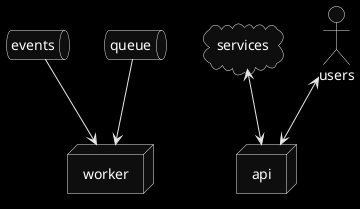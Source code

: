 @startuml
skinparam monochrome reverse

node api
node worker
cloud services
actor users
queue queue
queue events

api <-up-> users
api <-up-> services

worker <-up- queue
worker <-up- events
 
@enduml